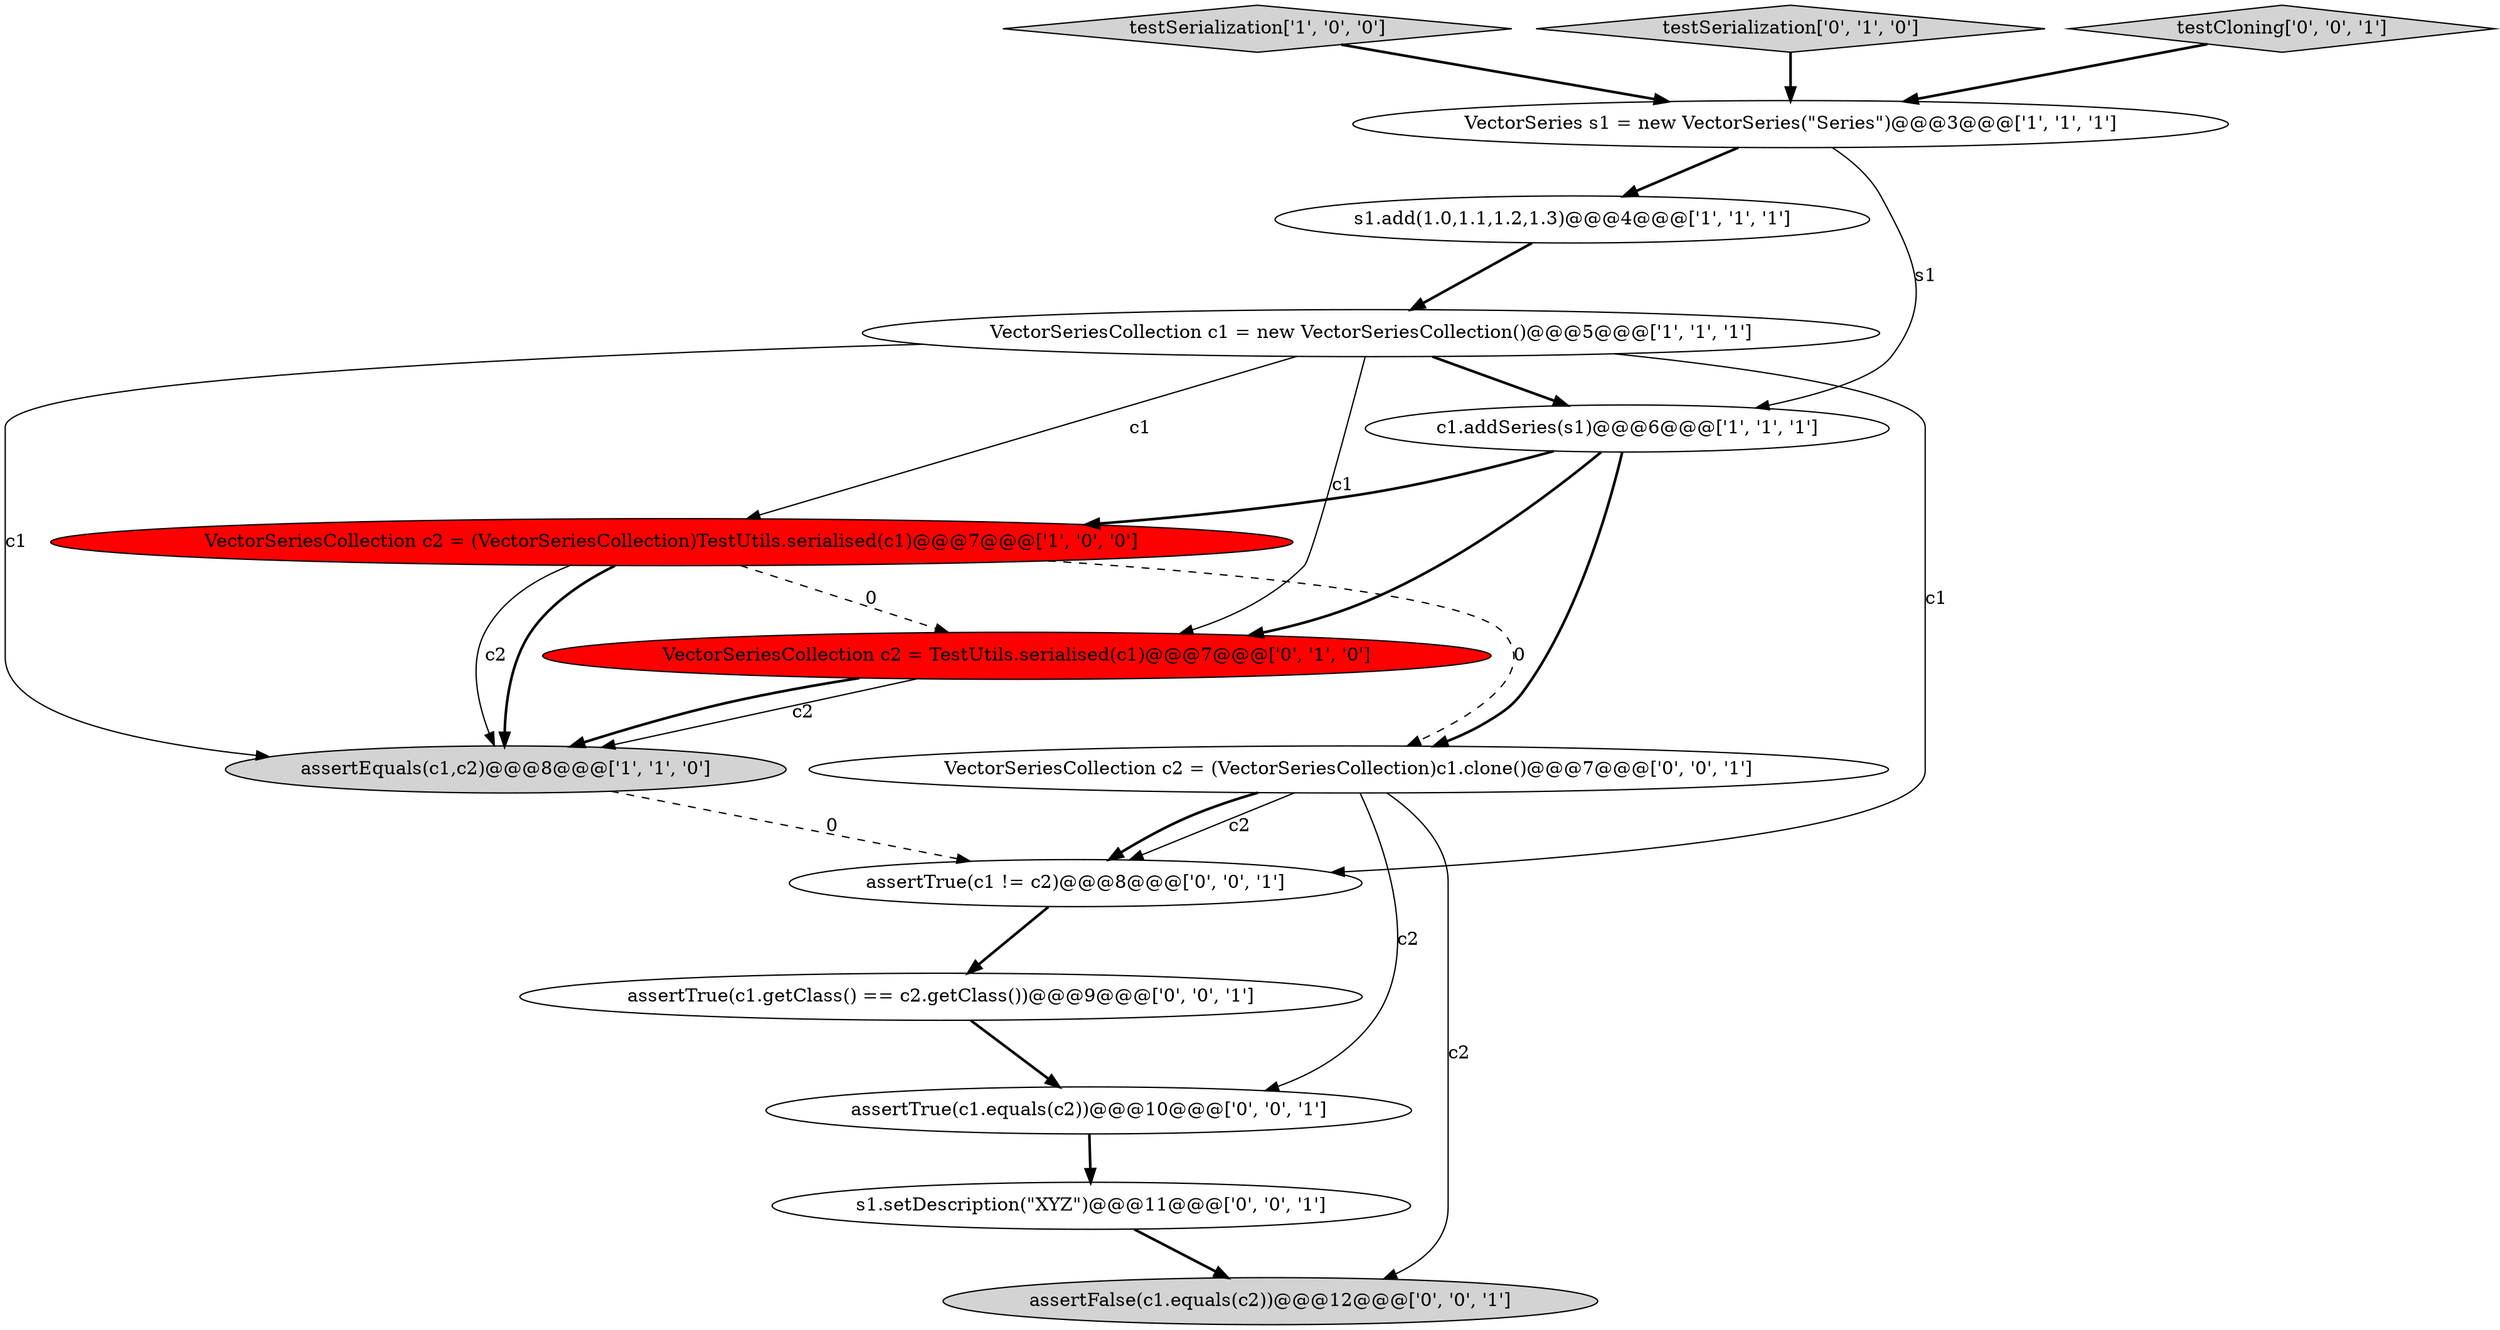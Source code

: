 digraph {
10 [style = filled, label = "assertTrue(c1.equals(c2))@@@10@@@['0', '0', '1']", fillcolor = white, shape = ellipse image = "AAA0AAABBB3BBB"];
1 [style = filled, label = "testSerialization['1', '0', '0']", fillcolor = lightgray, shape = diamond image = "AAA0AAABBB1BBB"];
8 [style = filled, label = "VectorSeriesCollection c2 = TestUtils.serialised(c1)@@@7@@@['0', '1', '0']", fillcolor = red, shape = ellipse image = "AAA1AAABBB2BBB"];
7 [style = filled, label = "testSerialization['0', '1', '0']", fillcolor = lightgray, shape = diamond image = "AAA0AAABBB2BBB"];
0 [style = filled, label = "c1.addSeries(s1)@@@6@@@['1', '1', '1']", fillcolor = white, shape = ellipse image = "AAA0AAABBB1BBB"];
4 [style = filled, label = "VectorSeriesCollection c2 = (VectorSeriesCollection)TestUtils.serialised(c1)@@@7@@@['1', '0', '0']", fillcolor = red, shape = ellipse image = "AAA1AAABBB1BBB"];
12 [style = filled, label = "assertTrue(c1 != c2)@@@8@@@['0', '0', '1']", fillcolor = white, shape = ellipse image = "AAA0AAABBB3BBB"];
5 [style = filled, label = "s1.add(1.0,1.1,1.2,1.3)@@@4@@@['1', '1', '1']", fillcolor = white, shape = ellipse image = "AAA0AAABBB1BBB"];
3 [style = filled, label = "VectorSeries s1 = new VectorSeries(\"Series\")@@@3@@@['1', '1', '1']", fillcolor = white, shape = ellipse image = "AAA0AAABBB1BBB"];
6 [style = filled, label = "VectorSeriesCollection c1 = new VectorSeriesCollection()@@@5@@@['1', '1', '1']", fillcolor = white, shape = ellipse image = "AAA0AAABBB1BBB"];
9 [style = filled, label = "assertTrue(c1.getClass() == c2.getClass())@@@9@@@['0', '0', '1']", fillcolor = white, shape = ellipse image = "AAA0AAABBB3BBB"];
11 [style = filled, label = "testCloning['0', '0', '1']", fillcolor = lightgray, shape = diamond image = "AAA0AAABBB3BBB"];
14 [style = filled, label = "s1.setDescription(\"XYZ\")@@@11@@@['0', '0', '1']", fillcolor = white, shape = ellipse image = "AAA0AAABBB3BBB"];
2 [style = filled, label = "assertEquals(c1,c2)@@@8@@@['1', '1', '0']", fillcolor = lightgray, shape = ellipse image = "AAA0AAABBB1BBB"];
15 [style = filled, label = "assertFalse(c1.equals(c2))@@@12@@@['0', '0', '1']", fillcolor = lightgray, shape = ellipse image = "AAA0AAABBB3BBB"];
13 [style = filled, label = "VectorSeriesCollection c2 = (VectorSeriesCollection)c1.clone()@@@7@@@['0', '0', '1']", fillcolor = white, shape = ellipse image = "AAA0AAABBB3BBB"];
0->13 [style = bold, label=""];
10->14 [style = bold, label=""];
13->10 [style = solid, label="c2"];
1->3 [style = bold, label=""];
6->8 [style = solid, label="c1"];
6->12 [style = solid, label="c1"];
6->0 [style = bold, label=""];
6->2 [style = solid, label="c1"];
4->2 [style = bold, label=""];
9->10 [style = bold, label=""];
6->4 [style = solid, label="c1"];
12->9 [style = bold, label=""];
7->3 [style = bold, label=""];
13->12 [style = solid, label="c2"];
2->12 [style = dashed, label="0"];
3->5 [style = bold, label=""];
13->12 [style = bold, label=""];
5->6 [style = bold, label=""];
8->2 [style = solid, label="c2"];
8->2 [style = bold, label=""];
13->15 [style = solid, label="c2"];
11->3 [style = bold, label=""];
0->4 [style = bold, label=""];
4->2 [style = solid, label="c2"];
0->8 [style = bold, label=""];
4->8 [style = dashed, label="0"];
3->0 [style = solid, label="s1"];
14->15 [style = bold, label=""];
4->13 [style = dashed, label="0"];
}

